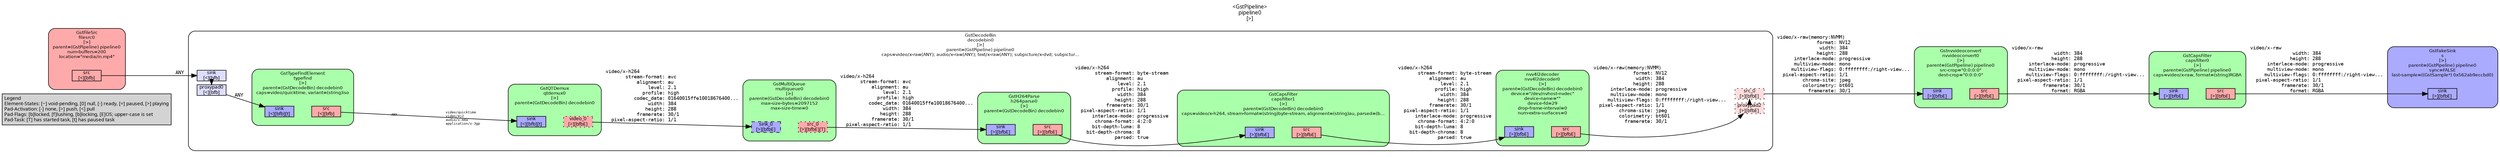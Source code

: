 digraph pipeline {
  rankdir=LR;
  fontname="sans";
  fontsize="10";
  labelloc=t;
  nodesep=.1;
  ranksep=.2;
  label="<GstPipeline>\npipeline0\n[>]";
  node [style="filled,rounded", shape=box, fontsize="9", fontname="sans", margin="0.0,0.0"];
  edge [labelfontsize="6", fontsize="9", fontname="monospace"];
  
  legend [
    pos="0,0!",
    margin="0.05,0.05",
    style="filled",
    label="Legend\lElement-States: [~] void-pending, [0] null, [-] ready, [=] paused, [>] playing\lPad-Activation: [-] none, [>] push, [<] pull\lPad-Flags: [b]locked, [f]lushing, [b]locking, [E]OS; upper-case is set\lPad-Task: [T] has started task, [t] has paused task\l",
  ];
  subgraph cluster_capsfilter0_0x562ab9f462c0 {
    fontname="Bitstream Vera Sans";
    fontsize="8";
    style="filled,rounded";
    color=black;
    label="GstCapsFilter\ncapsfilter0\n[>]\nparent=(GstPipeline) pipeline0\ncaps=video/x-raw, format=(string)RGBA";
    subgraph cluster_capsfilter0_0x562ab9f462c0_sink {
      label="";
      style="invis";
      capsfilter0_0x562ab9f462c0_sink_0x562ab9edaf40 [color=black, fillcolor="#aaaaff", label="sink\n[>][bfbE]", height="0.2", style="filled,solid"];
    }

    subgraph cluster_capsfilter0_0x562ab9f462c0_src {
      label="";
      style="invis";
      capsfilter0_0x562ab9f462c0_src_0x562ab9edb190 [color=black, fillcolor="#ffaaaa", label="src\n[>][bfbE]", height="0.2", style="filled,solid"];
    }

    capsfilter0_0x562ab9f462c0_sink_0x562ab9edaf40 -> capsfilter0_0x562ab9f462c0_src_0x562ab9edb190 [style="invis"];
    fillcolor="#aaffaa";
  }

  capsfilter0_0x562ab9f462c0_src_0x562ab9edb190 -> s_0x562ab9f40a80_sink_0x562ab9edacf0 [label="video/x-raw\l               width: 384\l              height: 288\l      interlace-mode: progressive\l      multiview-mode: mono\l     multiview-flags: 0:ffffffff:/right-view...\l  pixel-aspect-ratio: 1/1\l           framerate: 30/1\l              format: RGBA\l"]
  subgraph cluster_s_0x562ab9f40a80 {
    fontname="Bitstream Vera Sans";
    fontsize="8";
    style="filled,rounded";
    color=black;
    label="GstFakeSink\ns\n[>]\nparent=(GstPipeline) pipeline0\nsync=FALSE\nlast-sample=((GstSample*) 0x562ab9eccbd0)";
    subgraph cluster_s_0x562ab9f40a80_sink {
      label="";
      style="invis";
      s_0x562ab9f40a80_sink_0x562ab9edacf0 [color=black, fillcolor="#aaaaff", label="sink\n[>][bfbE]", height="0.2", style="filled,solid"];
    }

    fillcolor="#aaaaff";
  }

  subgraph cluster_nvvideoconvert0_0x562ab9f3cbf0 {
    fontname="Bitstream Vera Sans";
    fontsize="8";
    style="filled,rounded";
    color=black;
    label="Gstnvvideoconvert\nnvvideoconvert0\n[>]\nparent=(GstPipeline) pipeline0\nsrc-crop=\"0:0:0:0\"\ndest-crop=\"0:0:0:0\"";
    subgraph cluster_nvvideoconvert0_0x562ab9f3cbf0_sink {
      label="";
      style="invis";
      nvvideoconvert0_0x562ab9f3cbf0_sink_0x562ab9eda850 [color=black, fillcolor="#aaaaff", label="sink\n[>][bfbE]", height="0.2", style="filled,solid"];
    }

    subgraph cluster_nvvideoconvert0_0x562ab9f3cbf0_src {
      label="";
      style="invis";
      nvvideoconvert0_0x562ab9f3cbf0_src_0x562ab9edaaa0 [color=black, fillcolor="#ffaaaa", label="src\n[>][bfbE]", height="0.2", style="filled,solid"];
    }

    nvvideoconvert0_0x562ab9f3cbf0_sink_0x562ab9eda850 -> nvvideoconvert0_0x562ab9f3cbf0_src_0x562ab9edaaa0 [style="invis"];
    fillcolor="#aaffaa";
  }

  nvvideoconvert0_0x562ab9f3cbf0_src_0x562ab9edaaa0 -> capsfilter0_0x562ab9f462c0_sink_0x562ab9edaf40 [label="video/x-raw\l               width: 384\l              height: 288\l      interlace-mode: progressive\l      multiview-mode: mono\l     multiview-flags: 0:ffffffff:/right-view...\l  pixel-aspect-ratio: 1/1\l           framerate: 30/1\l              format: RGBA\l"]
  subgraph cluster_decodebin0_0x562ab9ee6100 {
    fontname="Bitstream Vera Sans";
    fontsize="8";
    style="filled,rounded";
    color=black;
    label="GstDecodeBin\ndecodebin0\n[>]\nparent=(GstPipeline) pipeline0\ncaps=video/x-raw(ANY); audio/x-raw(ANY); text/x-raw(ANY); subpicture/x-dvd; subpictur…";
    subgraph cluster_decodebin0_0x562ab9ee6100_sink {
      label="";
      style="invis";
      _proxypad0_0x562ab9ef2090 [color=black, fillcolor="#ddddff", label="proxypad0\n[<][bfb]", height="0.2", style="filled,solid"];
    decodebin0_0x562ab9ee6100_sink_0x562ab9eee1d0 -> _proxypad0_0x562ab9ef2090 [style=dashed, minlen=0]
      decodebin0_0x562ab9ee6100_sink_0x562ab9eee1d0 [color=black, fillcolor="#ddddff", label="sink\n[<][bfb]", height="0.2", style="filled,solid"];
    }

    subgraph cluster_decodebin0_0x562ab9ee6100_src {
      label="";
      style="invis";
      _proxypad2_0x562ab9ef2a10 [color=black, fillcolor="#ffdddd", label="proxypad2\n[>][bfbE]", height="0.2", style="filled,dotted"];
    _proxypad2_0x562ab9ef2a10 -> decodebin0_0x562ab9ee6100_src_0_0x7f4d140340a0 [style=dashed, minlen=0]
      decodebin0_0x562ab9ee6100_src_0_0x7f4d140340a0 [color=black, fillcolor="#ffdddd", label="src_0\n[>][bfbE]", height="0.2", style="filled,dotted"];
    }

    decodebin0_0x562ab9ee6100_sink_0x562ab9eee1d0 -> decodebin0_0x562ab9ee6100_src_0_0x7f4d140340a0 [style="invis"];
    fillcolor="#ffffff";
    subgraph cluster_nvv4l2decoder0_0x7f4d080135a0 {
      fontname="Bitstream Vera Sans";
      fontsize="8";
      style="filled,rounded";
      color=black;
      label="nvv4l2decoder\nnvv4l2decoder0\n[>]\nparent=(GstDecodeBin) decodebin0\ndevice=\"/dev/nvhost-nvdec\"\ndevice-name=\"\"\ndevice-fd=29\ndrop-frame-interval=0\nnum-extra-surfaces=0";
      subgraph cluster_nvv4l2decoder0_0x7f4d080135a0_sink {
        label="";
        style="invis";
        nvv4l2decoder0_0x7f4d080135a0_sink_0x7f4d1001f150 [color=black, fillcolor="#aaaaff", label="sink\n[>][bfbE]", height="0.2", style="filled,solid"];
      }

      subgraph cluster_nvv4l2decoder0_0x7f4d080135a0_src {
        label="";
        style="invis";
        nvv4l2decoder0_0x7f4d080135a0_src_0x7f4d1001f3a0 [color=black, fillcolor="#ffaaaa", label="src\n[>][bfbE]", height="0.2", style="filled,solid"];
      }

      nvv4l2decoder0_0x7f4d080135a0_sink_0x7f4d1001f150 -> nvv4l2decoder0_0x7f4d080135a0_src_0x7f4d1001f3a0 [style="invis"];
      fillcolor="#aaffaa";
    }

    nvv4l2decoder0_0x7f4d080135a0_src_0x7f4d1001f3a0 -> _proxypad2_0x562ab9ef2a10 [label="video/x-raw(memory:NVMM)\l              format: NV12\l               width: 384\l              height: 288\l      interlace-mode: progressive\l      multiview-mode: mono\l     multiview-flags: 0:ffffffff:/right-view...\l  pixel-aspect-ratio: 1/1\l         chroma-site: jpeg\l         colorimetry: bt601\l           framerate: 30/1\l"]
    subgraph cluster_capsfilter1_0x562ab9f46fc0 {
      fontname="Bitstream Vera Sans";
      fontsize="8";
      style="filled,rounded";
      color=black;
      label="GstCapsFilter\ncapsfilter1\n[>]\nparent=(GstDecodeBin) decodebin0\ncaps=video/x-h264, stream-format=(string)byte-stream, alignment=(string)au, parsed=(b…";
      subgraph cluster_capsfilter1_0x562ab9f46fc0_sink {
        label="";
        style="invis";
        capsfilter1_0x562ab9f46fc0_sink_0x7f4d1001ea60 [color=black, fillcolor="#aaaaff", label="sink\n[>][bfbE]", height="0.2", style="filled,solid"];
      }

      subgraph cluster_capsfilter1_0x562ab9f46fc0_src {
        label="";
        style="invis";
        capsfilter1_0x562ab9f46fc0_src_0x7f4d1001ecb0 [color=black, fillcolor="#ffaaaa", label="src\n[>][bfbE]", height="0.2", style="filled,solid"];
      }

      capsfilter1_0x562ab9f46fc0_sink_0x7f4d1001ea60 -> capsfilter1_0x562ab9f46fc0_src_0x7f4d1001ecb0 [style="invis"];
      fillcolor="#aaffaa";
    }

    capsfilter1_0x562ab9f46fc0_src_0x7f4d1001ecb0 -> nvv4l2decoder0_0x7f4d080135a0_sink_0x7f4d1001f150 [label="video/x-h264\l       stream-format: byte-stream\l           alignment: au\l               level: 2.1\l             profile: high\l               width: 384\l              height: 288\l           framerate: 30/1\l  pixel-aspect-ratio: 1/1\l      interlace-mode: progressive\l       chroma-format: 4:2:0\l      bit-depth-luma: 8\l    bit-depth-chroma: 8\l              parsed: true\l"]
    subgraph cluster_h264parse0_0x7f4d10022cc0 {
      fontname="Bitstream Vera Sans";
      fontsize="8";
      style="filled,rounded";
      color=black;
      label="GstH264Parse\nh264parse0\n[>]\nparent=(GstDecodeBin) decodebin0";
      subgraph cluster_h264parse0_0x7f4d10022cc0_sink {
        label="";
        style="invis";
        h264parse0_0x7f4d10022cc0_sink_0x7f4d1001e5c0 [color=black, fillcolor="#aaaaff", label="sink\n[>][bfbE]", height="0.2", style="filled,solid"];
      }

      subgraph cluster_h264parse0_0x7f4d10022cc0_src {
        label="";
        style="invis";
        h264parse0_0x7f4d10022cc0_src_0x7f4d1001e810 [color=black, fillcolor="#ffaaaa", label="src\n[>][bfbE]", height="0.2", style="filled,solid"];
      }

      h264parse0_0x7f4d10022cc0_sink_0x7f4d1001e5c0 -> h264parse0_0x7f4d10022cc0_src_0x7f4d1001e810 [style="invis"];
      fillcolor="#aaffaa";
    }

    h264parse0_0x7f4d10022cc0_src_0x7f4d1001e810 -> capsfilter1_0x562ab9f46fc0_sink_0x7f4d1001ea60 [label="video/x-h264\l       stream-format: byte-stream\l           alignment: au\l               level: 2.1\l             profile: high\l               width: 384\l              height: 288\l           framerate: 30/1\l  pixel-aspect-ratio: 1/1\l      interlace-mode: progressive\l       chroma-format: 4:2:0\l      bit-depth-luma: 8\l    bit-depth-chroma: 8\l              parsed: true\l"]
    subgraph cluster_multiqueue0_0x7f4d10007020 {
      fontname="Bitstream Vera Sans";
      fontsize="8";
      style="filled,rounded";
      color=black;
      label="GstMultiQueue\nmultiqueue0\n[>]\nparent=(GstDecodeBin) decodebin0\nmax-size-bytes=2097152\nmax-size-time=0";
      subgraph cluster_multiqueue0_0x7f4d10007020_sink {
        label="";
        style="invis";
        multiqueue0_0x7f4d10007020_sink_0_0x7f4d1001e120 [color=black, fillcolor="#aaaaff", label="sink_0\n[>][bfbE]", height="0.2", style="filled,dashed"];
      }

      subgraph cluster_multiqueue0_0x7f4d10007020_src {
        label="";
        style="invis";
        multiqueue0_0x7f4d10007020_src_0_0x7f4d1001e370 [color=black, fillcolor="#ffaaaa", label="src_0\n[>][bfbE][T]", height="0.2", style="filled,dotted"];
      }

      multiqueue0_0x7f4d10007020_sink_0_0x7f4d1001e120 -> multiqueue0_0x7f4d10007020_src_0_0x7f4d1001e370 [style="invis"];
      fillcolor="#aaffaa";
    }

    multiqueue0_0x7f4d10007020_src_0_0x7f4d1001e370 -> h264parse0_0x7f4d10022cc0_sink_0x7f4d1001e5c0 [label="video/x-h264\l       stream-format: avc\l           alignment: au\l               level: 2.1\l             profile: high\l          codec_data: 01640015ffe10018676400...\l               width: 384\l              height: 288\l           framerate: 30/1\l  pixel-aspect-ratio: 1/1\l"]
    subgraph cluster_qtdemux0_0x7f4d1403a920 {
      fontname="Bitstream Vera Sans";
      fontsize="8";
      style="filled,rounded";
      color=black;
      label="GstQTDemux\nqtdemux0\n[>]\nparent=(GstDecodeBin) decodebin0";
      subgraph cluster_qtdemux0_0x7f4d1403a920_sink {
        label="";
        style="invis";
        qtdemux0_0x7f4d1403a920_sink_0x562ab9edb3e0 [color=black, fillcolor="#aaaaff", label="sink\n[<][bfb][t]", height="0.2", style="filled,solid"];
      }

      subgraph cluster_qtdemux0_0x7f4d1403a920_src {
        label="";
        style="invis";
        qtdemux0_0x7f4d1403a920_video_0_0x562ab9edbd20 [color=black, fillcolor="#ffaaaa", label="video_0\n[>][bfbE]", height="0.2", style="filled,dotted"];
      }

      qtdemux0_0x7f4d1403a920_sink_0x562ab9edb3e0 -> qtdemux0_0x7f4d1403a920_video_0_0x562ab9edbd20 [style="invis"];
      fillcolor="#aaffaa";
    }

    qtdemux0_0x7f4d1403a920_video_0_0x562ab9edbd20 -> multiqueue0_0x7f4d10007020_sink_0_0x7f4d1001e120 [label="video/x-h264\l       stream-format: avc\l           alignment: au\l               level: 2.1\l             profile: high\l          codec_data: 01640015ffe10018676400...\l               width: 384\l              height: 288\l           framerate: 30/1\l  pixel-aspect-ratio: 1/1\l"]
    subgraph cluster_typefind_0x562ab9ee9090 {
      fontname="Bitstream Vera Sans";
      fontsize="8";
      style="filled,rounded";
      color=black;
      label="GstTypeFindElement\ntypefind\n[>]\nparent=(GstDecodeBin) decodebin0\ncaps=video/quicktime, variant=(string)iso";
      subgraph cluster_typefind_0x562ab9ee9090_sink {
        label="";
        style="invis";
        typefind_0x562ab9ee9090_sink_0x562ab9eda3b0 [color=black, fillcolor="#aaaaff", label="sink\n[<][bfb][t]", height="0.2", style="filled,solid"];
      }

      subgraph cluster_typefind_0x562ab9ee9090_src {
        label="";
        style="invis";
        typefind_0x562ab9ee9090_src_0x562ab9eda600 [color=black, fillcolor="#ffaaaa", label="src\n[<][bfb]", height="0.2", style="filled,solid"];
      }

      typefind_0x562ab9ee9090_sink_0x562ab9eda3b0 -> typefind_0x562ab9ee9090_src_0x562ab9eda600 [style="invis"];
      fillcolor="#aaffaa";
    }

    _proxypad0_0x562ab9ef2090 -> typefind_0x562ab9ee9090_sink_0x562ab9eda3b0 [label="ANY"]
    typefind_0x562ab9ee9090_src_0x562ab9eda600 -> qtdemux0_0x7f4d1403a920_sink_0x562ab9edb3e0 [labeldistance="10", labelangle="0", label="                                                  ", taillabel="ANY", headlabel="video/quicktime\lvideo/mj2\laudio/x-m4a\lapplication/x-3gp\l"]
  }

  decodebin0_0x562ab9ee6100_src_0_0x7f4d140340a0 -> nvvideoconvert0_0x562ab9f3cbf0_sink_0x562ab9eda850 [label="video/x-raw(memory:NVMM)\l              format: NV12\l               width: 384\l              height: 288\l      interlace-mode: progressive\l      multiview-mode: mono\l     multiview-flags: 0:ffffffff:/right-view...\l  pixel-aspect-ratio: 1/1\l         chroma-site: jpeg\l         colorimetry: bt601\l           framerate: 30/1\l"]
  subgraph cluster_filesrc0_0x562ab9ed8200 {
    fontname="Bitstream Vera Sans";
    fontsize="8";
    style="filled,rounded";
    color=black;
    label="GstFileSrc\nfilesrc0\n[>]\nparent=(GstPipeline) pipeline0\nnum-buffers=200\nlocation=\"media/in.mp4\"";
    subgraph cluster_filesrc0_0x562ab9ed8200_src {
      label="";
      style="invis";
      filesrc0_0x562ab9ed8200_src_0x562ab9eda160 [color=black, fillcolor="#ffaaaa", label="src\n[<][bfb]", height="0.2", style="filled,solid"];
    }

    fillcolor="#ffaaaa";
  }

  filesrc0_0x562ab9ed8200_src_0x562ab9eda160 -> decodebin0_0x562ab9ee6100_sink_0x562ab9eee1d0 [label="ANY"]
}
